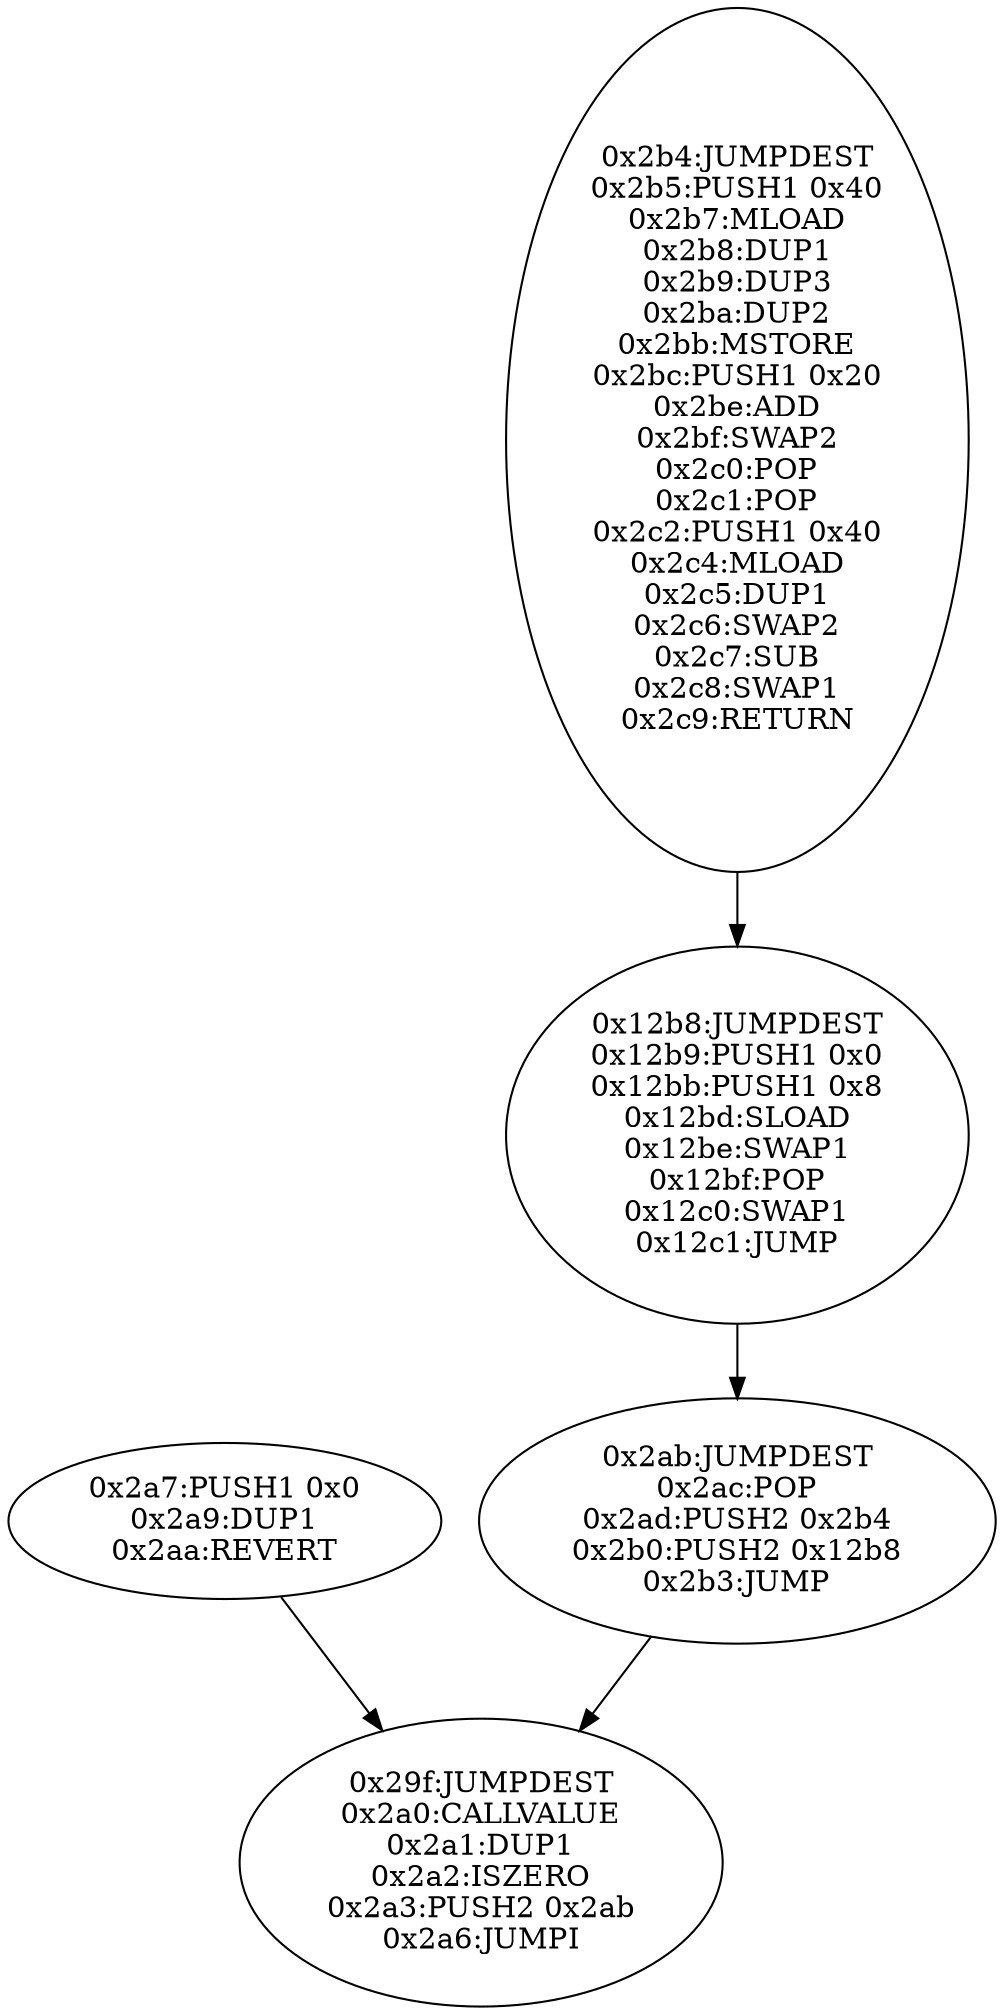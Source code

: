 digraph{
671[label="0x29f:JUMPDEST
0x2a0:CALLVALUE
0x2a1:DUP1
0x2a2:ISZERO
0x2a3:PUSH2 0x2ab
0x2a6:JUMPI"]
679[label="0x2a7:PUSH1 0x0
0x2a9:DUP1
0x2aa:REVERT"]
679 -> 671
683[label="0x2ab:JUMPDEST
0x2ac:POP
0x2ad:PUSH2 0x2b4
0x2b0:PUSH2 0x12b8
0x2b3:JUMP"]
683 -> 671
4792[label="0x12b8:JUMPDEST
0x12b9:PUSH1 0x0
0x12bb:PUSH1 0x8
0x12bd:SLOAD
0x12be:SWAP1
0x12bf:POP
0x12c0:SWAP1
0x12c1:JUMP"]
4792 -> 683
692[label="0x2b4:JUMPDEST
0x2b5:PUSH1 0x40
0x2b7:MLOAD
0x2b8:DUP1
0x2b9:DUP3
0x2ba:DUP2
0x2bb:MSTORE
0x2bc:PUSH1 0x20
0x2be:ADD
0x2bf:SWAP2
0x2c0:POP
0x2c1:POP
0x2c2:PUSH1 0x40
0x2c4:MLOAD
0x2c5:DUP1
0x2c6:SWAP2
0x2c7:SUB
0x2c8:SWAP1
0x2c9:RETURN"]
692 -> 4792

}